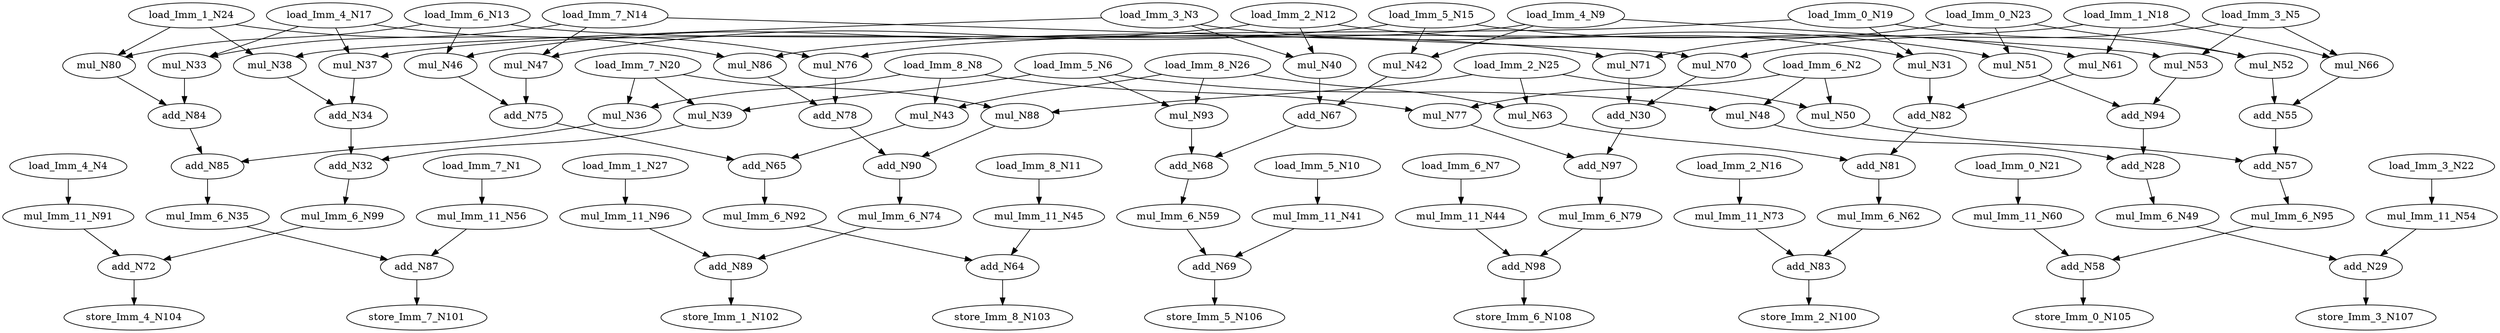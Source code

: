 digraph graphname {
N29 [color="black", ntype="operation", label="add_N29"];
N28 [color="black", ntype="operation", label="add_N28"];
N23 [color="black", ntype="operation", label="load_Imm_0_N23"];
N22 [color="black", ntype="operation", label="load_Imm_3_N22"];
N21 [color="black", ntype="operation", label="load_Imm_0_N21"];
N20 [color="black", ntype="operation", label="load_Imm_7_N20"];
N27 [color="black", ntype="operation", label="load_Imm_1_N27"];
N26 [color="black", ntype="operation", label="load_Imm_8_N26"];
N25 [color="black", ntype="operation", label="load_Imm_2_N25"];
N24 [color="black", ntype="operation", label="load_Imm_1_N24"];
N85 [color="black", ntype="operation", label="add_N85"];
N84 [color="black", ntype="operation", label="add_N84"];
N87 [color="black", ntype="operation", label="add_N87"];
N86 [color="black", ntype="operation", label="mul_N86"];
N81 [color="black", ntype="operation", label="add_N81"];
N80 [color="black", ntype="operation", label="mul_N80"];
N83 [color="black", ntype="operation", label="add_N83"];
N82 [color="black", ntype="operation", label="add_N82"];
N89 [color="black", ntype="operation", label="add_N89"];
N88 [color="black", ntype="operation", label="mul_N88"];
N38 [color="black", ntype="operation", label="mul_N38"];
N39 [color="black", ntype="operation", label="mul_N39"];
N30 [color="black", ntype="operation", label="add_N30"];
N31 [color="black", ntype="operation", label="mul_N31"];
N32 [color="black", ntype="operation", label="add_N32"];
N33 [color="black", ntype="operation", label="mul_N33"];
N34 [color="black", ntype="operation", label="add_N34"];
N35 [color="black", ntype="operation", label="mul_Imm_6_N35"];
N36 [color="black", ntype="operation", label="mul_N36"];
N37 [color="black", ntype="operation", label="mul_N37"];
N98 [color="black", ntype="operation", label="add_N98"];
N99 [color="black", ntype="operation", label="mul_Imm_6_N99"];
N92 [color="black", ntype="operation", label="mul_Imm_6_N92"];
N93 [color="black", ntype="operation", label="mul_N93"];
N90 [color="black", ntype="operation", label="add_N90"];
N91 [color="black", ntype="operation", label="mul_Imm_11_N91"];
N96 [color="black", ntype="operation", label="mul_Imm_11_N96"];
N97 [color="black", ntype="operation", label="add_N97"];
N94 [color="black", ntype="operation", label="add_N94"];
N95 [color="black", ntype="operation", label="mul_Imm_6_N95"];
N107 [color="black", ntype="operation", label="store_Imm_3_N107"];
N106 [color="black", ntype="operation", label="store_Imm_5_N106"];
N105 [color="black", ntype="operation", label="store_Imm_0_N105"];
N104 [color="black", ntype="operation", label="store_Imm_4_N104"];
N103 [color="black", ntype="operation", label="store_Imm_8_N103"];
N102 [color="black", ntype="operation", label="store_Imm_1_N102"];
N101 [color="black", ntype="operation", label="store_Imm_7_N101"];
N100 [color="black", ntype="operation", label="store_Imm_2_N100"];
N108 [color="black", ntype="operation", label="store_Imm_6_N108"];
N12 [color="black", ntype="operation", label="load_Imm_2_N12"];
N13 [color="black", ntype="operation", label="load_Imm_6_N13"];
N10 [color="black", ntype="operation", label="load_Imm_5_N10"];
N11 [color="black", ntype="operation", label="load_Imm_8_N11"];
N16 [color="black", ntype="operation", label="load_Imm_2_N16"];
N17 [color="black", ntype="operation", label="load_Imm_4_N17"];
N14 [color="black", ntype="operation", label="load_Imm_7_N14"];
N15 [color="black", ntype="operation", label="load_Imm_5_N15"];
N18 [color="black", ntype="operation", label="load_Imm_1_N18"];
N19 [color="black", ntype="operation", label="load_Imm_0_N19"];
N67 [color="black", ntype="operation", label="add_N67"];
N66 [color="black", ntype="operation", label="mul_N66"];
N65 [color="black", ntype="operation", label="add_N65"];
N64 [color="black", ntype="operation", label="add_N64"];
N63 [color="black", ntype="operation", label="mul_N63"];
N62 [color="black", ntype="operation", label="mul_Imm_6_N62"];
N61 [color="black", ntype="operation", label="mul_N61"];
N60 [color="black", ntype="operation", label="mul_Imm_11_N60"];
N69 [color="black", ntype="operation", label="add_N69"];
N68 [color="black", ntype="operation", label="add_N68"];
N8 [color="black", ntype="operation", label="load_Imm_8_N8"];
N9 [color="black", ntype="operation", label="load_Imm_4_N9"];
N1 [color="black", ntype="operation", label="load_Imm_7_N1"];
N2 [color="black", ntype="operation", label="load_Imm_6_N2"];
N3 [color="black", ntype="operation", label="load_Imm_3_N3"];
N4 [color="black", ntype="operation", label="load_Imm_4_N4"];
N5 [color="black", ntype="operation", label="load_Imm_3_N5"];
N6 [color="black", ntype="operation", label="load_Imm_5_N6"];
N7 [color="black", ntype="operation", label="load_Imm_6_N7"];
N74 [color="black", ntype="operation", label="mul_Imm_6_N74"];
N75 [color="black", ntype="operation", label="add_N75"];
N76 [color="black", ntype="operation", label="mul_N76"];
N77 [color="black", ntype="operation", label="mul_N77"];
N70 [color="black", ntype="operation", label="mul_N70"];
N71 [color="black", ntype="operation", label="mul_N71"];
N72 [color="black", ntype="operation", label="add_N72"];
N73 [color="black", ntype="operation", label="mul_Imm_11_N73"];
N78 [color="black", ntype="operation", label="add_N78"];
N79 [color="black", ntype="operation", label="mul_Imm_6_N79"];
N49 [color="black", ntype="operation", label="mul_Imm_6_N49"];
N48 [color="black", ntype="operation", label="mul_N48"];
N41 [color="black", ntype="operation", label="mul_Imm_11_N41"];
N40 [color="black", ntype="operation", label="mul_N40"];
N43 [color="black", ntype="operation", label="mul_N43"];
N42 [color="black", ntype="operation", label="mul_N42"];
N45 [color="black", ntype="operation", label="mul_Imm_11_N45"];
N44 [color="black", ntype="operation", label="mul_Imm_11_N44"];
N47 [color="black", ntype="operation", label="mul_N47"];
N46 [color="black", ntype="operation", label="mul_N46"];
N58 [color="black", ntype="operation", label="add_N58"];
N59 [color="black", ntype="operation", label="mul_Imm_6_N59"];
N56 [color="black", ntype="operation", label="mul_Imm_11_N56"];
N57 [color="black", ntype="operation", label="add_N57"];
N54 [color="black", ntype="operation", label="mul_Imm_11_N54"];
N55 [color="black", ntype="operation", label="add_N55"];
N52 [color="black", ntype="operation", label="mul_N52"];
N53 [color="black", ntype="operation", label="mul_N53"];
N50 [color="black", ntype="operation", label="mul_N50"];
N51 [color="black", ntype="operation", label="mul_N51"];
N29 -> N107;
N28 -> N49;
N23 -> N71;
N23 -> N51;
N23 -> N52;
N22 -> N54;
N21 -> N60;
N20 -> N88;
N20 -> N39;
N20 -> N36;
N27 -> N96;
N26 -> N63;
N26 -> N93;
N26 -> N43;
N25 -> N63;
N25 -> N50;
N25 -> N88;
N24 -> N86;
N24 -> N80;
N24 -> N38;
N85 -> N35;
N84 -> N85;
N87 -> N101;
N86 -> N78;
N81 -> N62;
N80 -> N84;
N83 -> N100;
N82 -> N81;
N89 -> N102;
N88 -> N90;
N38 -> N34;
N39 -> N32;
N30 -> N97;
N31 -> N82;
N32 -> N99;
N33 -> N84;
N34 -> N32;
N35 -> N87;
N36 -> N85;
N37 -> N34;
N98 -> N108;
N99 -> N72;
N92 -> N64;
N93 -> N68;
N90 -> N74;
N91 -> N72;
N96 -> N89;
N97 -> N79;
N94 -> N28;
N95 -> N58;
N12 -> N46;
N12 -> N31;
N12 -> N40;
N13 -> N46;
N13 -> N80;
N13 -> N71;
N10 -> N41;
N11 -> N45;
N16 -> N73;
N17 -> N76;
N17 -> N37;
N17 -> N33;
N14 -> N47;
N14 -> N33;
N14 -> N70;
N15 -> N47;
N15 -> N61;
N15 -> N42;
N18 -> N76;
N18 -> N66;
N18 -> N61;
N19 -> N86;
N19 -> N52;
N19 -> N31;
N67 -> N68;
N66 -> N55;
N65 -> N92;
N64 -> N103;
N63 -> N81;
N62 -> N83;
N61 -> N82;
N60 -> N58;
N69 -> N106;
N68 -> N59;
N8 -> N43;
N8 -> N36;
N8 -> N77;
N9 -> N42;
N9 -> N53;
N9 -> N37;
N1 -> N56;
N2 -> N48;
N2 -> N50;
N2 -> N77;
N3 -> N38;
N3 -> N51;
N3 -> N40;
N4 -> N91;
N5 -> N70;
N5 -> N53;
N5 -> N66;
N6 -> N93;
N6 -> N39;
N6 -> N48;
N7 -> N44;
N74 -> N89;
N75 -> N65;
N76 -> N78;
N77 -> N97;
N70 -> N30;
N71 -> N30;
N72 -> N104;
N73 -> N83;
N78 -> N90;
N79 -> N98;
N49 -> N29;
N48 -> N28;
N41 -> N69;
N40 -> N67;
N43 -> N65;
N42 -> N67;
N45 -> N64;
N44 -> N98;
N47 -> N75;
N46 -> N75;
N58 -> N105;
N59 -> N69;
N56 -> N87;
N57 -> N95;
N54 -> N29;
N55 -> N57;
N52 -> N55;
N53 -> N94;
N50 -> N57;
N51 -> N94;
}
